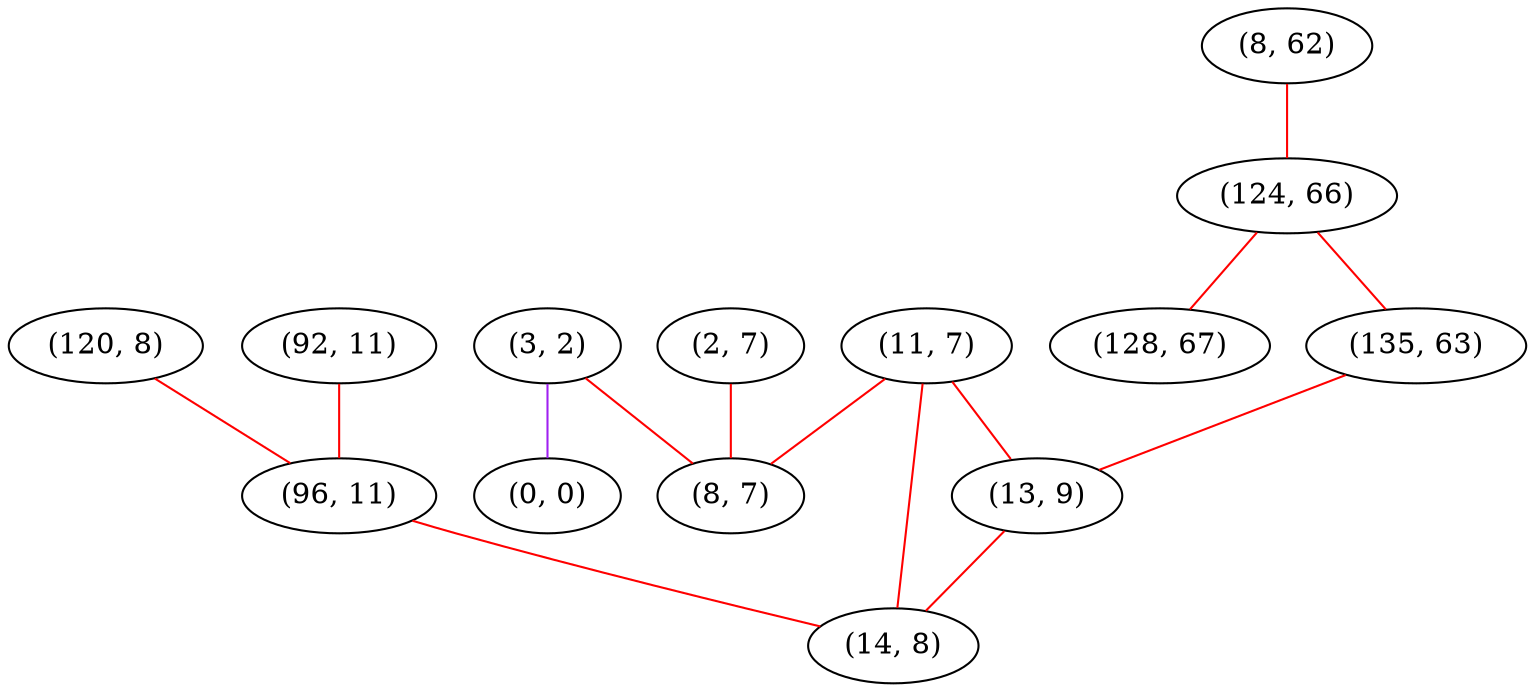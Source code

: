 graph "" {
"(2, 7)";
"(11, 7)";
"(3, 2)";
"(120, 8)";
"(92, 11)";
"(8, 62)";
"(124, 66)";
"(96, 11)";
"(0, 0)";
"(135, 63)";
"(8, 7)";
"(13, 9)";
"(128, 67)";
"(14, 8)";
"(2, 7)" -- "(8, 7)"  [color=red, key=0, weight=1];
"(11, 7)" -- "(13, 9)"  [color=red, key=0, weight=1];
"(11, 7)" -- "(14, 8)"  [color=red, key=0, weight=1];
"(11, 7)" -- "(8, 7)"  [color=red, key=0, weight=1];
"(3, 2)" -- "(0, 0)"  [color=purple, key=0, weight=4];
"(3, 2)" -- "(8, 7)"  [color=red, key=0, weight=1];
"(120, 8)" -- "(96, 11)"  [color=red, key=0, weight=1];
"(92, 11)" -- "(96, 11)"  [color=red, key=0, weight=1];
"(8, 62)" -- "(124, 66)"  [color=red, key=0, weight=1];
"(124, 66)" -- "(128, 67)"  [color=red, key=0, weight=1];
"(124, 66)" -- "(135, 63)"  [color=red, key=0, weight=1];
"(96, 11)" -- "(14, 8)"  [color=red, key=0, weight=1];
"(135, 63)" -- "(13, 9)"  [color=red, key=0, weight=1];
"(13, 9)" -- "(14, 8)"  [color=red, key=0, weight=1];
}
